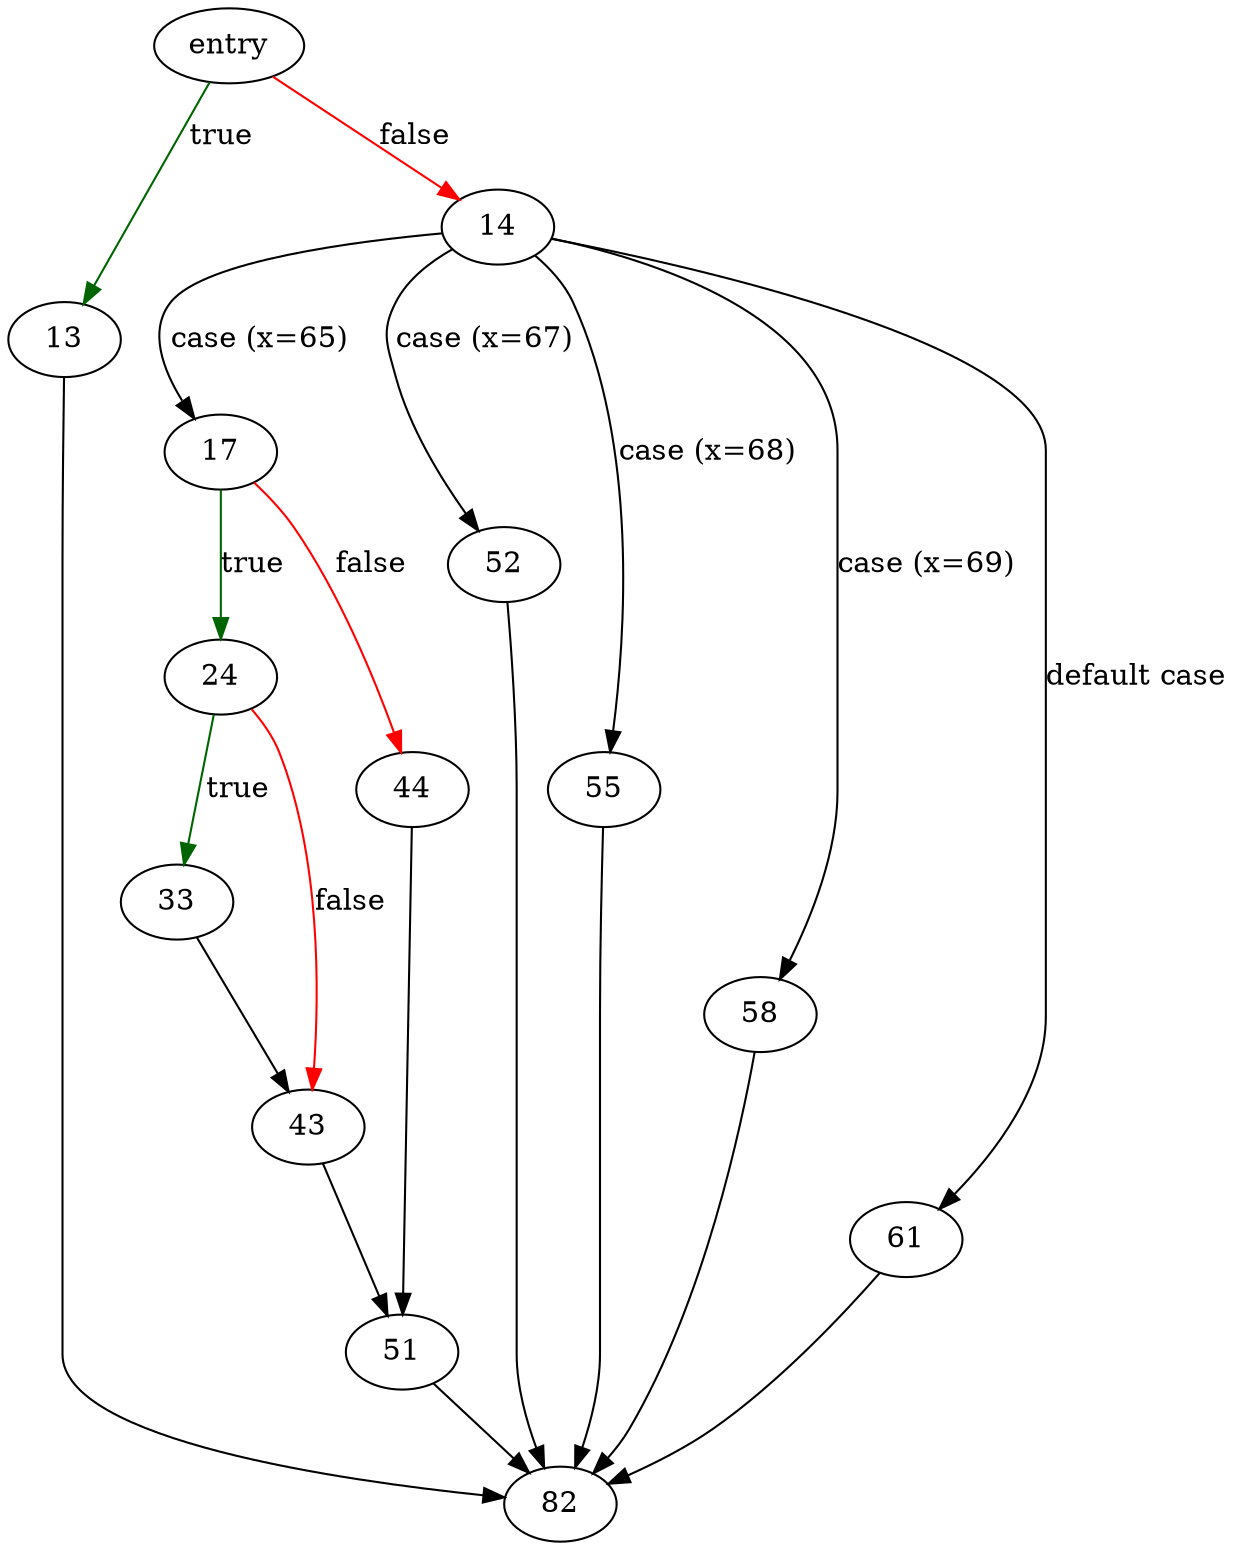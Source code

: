 digraph "sqlite3VdbeMemCast" {
	// Node definitions.
	3 [label=entry];
	13;
	14;
	17;
	24;
	33;
	43;
	44;
	51;
	52;
	55;
	58;
	61;
	82;

	// Edge definitions.
	3 -> 13 [
		color=darkgreen
		label=true
	];
	3 -> 14 [
		color=red
		label=false
	];
	13 -> 82;
	14 -> 17 [label="case (x=65)"];
	14 -> 52 [label="case (x=67)"];
	14 -> 55 [label="case (x=68)"];
	14 -> 58 [label="case (x=69)"];
	14 -> 61 [label="default case"];
	17 -> 24 [
		color=darkgreen
		label=true
	];
	17 -> 44 [
		color=red
		label=false
	];
	24 -> 33 [
		color=darkgreen
		label=true
	];
	24 -> 43 [
		color=red
		label=false
	];
	33 -> 43;
	43 -> 51;
	44 -> 51;
	51 -> 82;
	52 -> 82;
	55 -> 82;
	58 -> 82;
	61 -> 82;
}